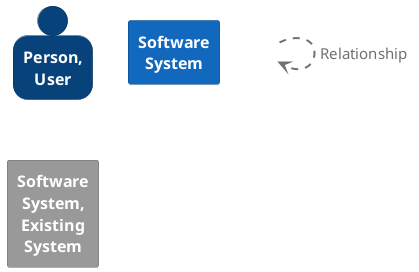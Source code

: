 @startuml
set separator none

skinparam {
  shadowing false
  arrowFontSize 15
  defaultTextAlignment center
  wrapWidth 100
  maxMessageSize 100
}
hide stereotype

skinparam rectangle<<_transparent>> {
  BorderColor transparent
  BackgroundColor transparent
  FontColor transparent
}

skinparam person<<1>> {
  BackgroundColor #08427b
  FontColor #ffffff
  BorderColor #052e56
}
person "==Person, User" <<1>>

skinparam rectangle<<2>> {
  BackgroundColor #1168bd
  FontColor #ffffff
  BorderColor #0b4884
}
rectangle "==Software System" <<2>>

skinparam rectangle<<3>> {
  BackgroundColor #999999
  FontColor #ffffff
  BorderColor #6b6b6b
}
rectangle "==Software System, Existing System" <<3>>

rectangle "." <<_transparent>> as 4
4 .[#707070,thickness=2].> 4 : "<color:#707070>Relationship"


@enduml
